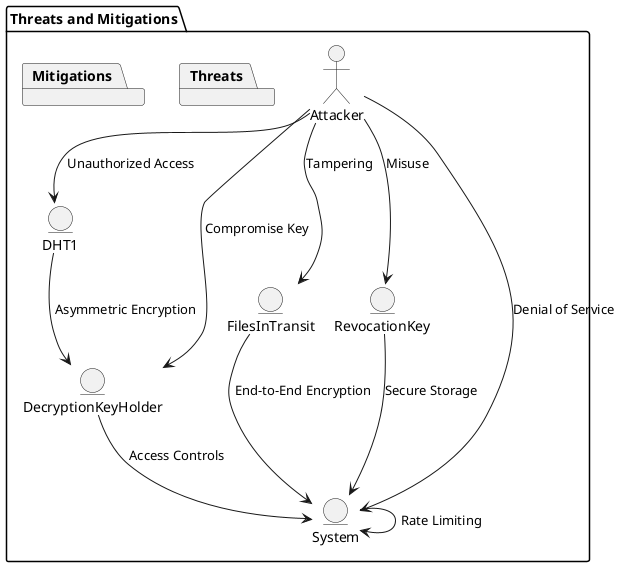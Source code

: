 @startuml

package "Threats and Mitigations" {
    actor Attacker
    entity DHT1
    entity DecryptionKeyHolder
    entity FilesInTransit
    entity RevocationKey
    entity System

    package "Threats" {
        Attacker -down-> DHT1 : "Unauthorized Access"
        Attacker -down-> DecryptionKeyHolder : "Compromise Key"
        Attacker -down-> FilesInTransit : "Tampering"
        Attacker -down-> RevocationKey : "Misuse"
        Attacker -down-> System : "Denial of Service"
    }

    package "Mitigations" {
        DHT1 -down-> DecryptionKeyHolder : "Asymmetric Encryption"
        DecryptionKeyHolder -down-> System : "Access Controls"
        FilesInTransit -down-> System : "End-to-End Encryption"
        RevocationKey -down-> System : "Secure Storage"
        System -down-> System : "Rate Limiting"
    }
}

@enduml

